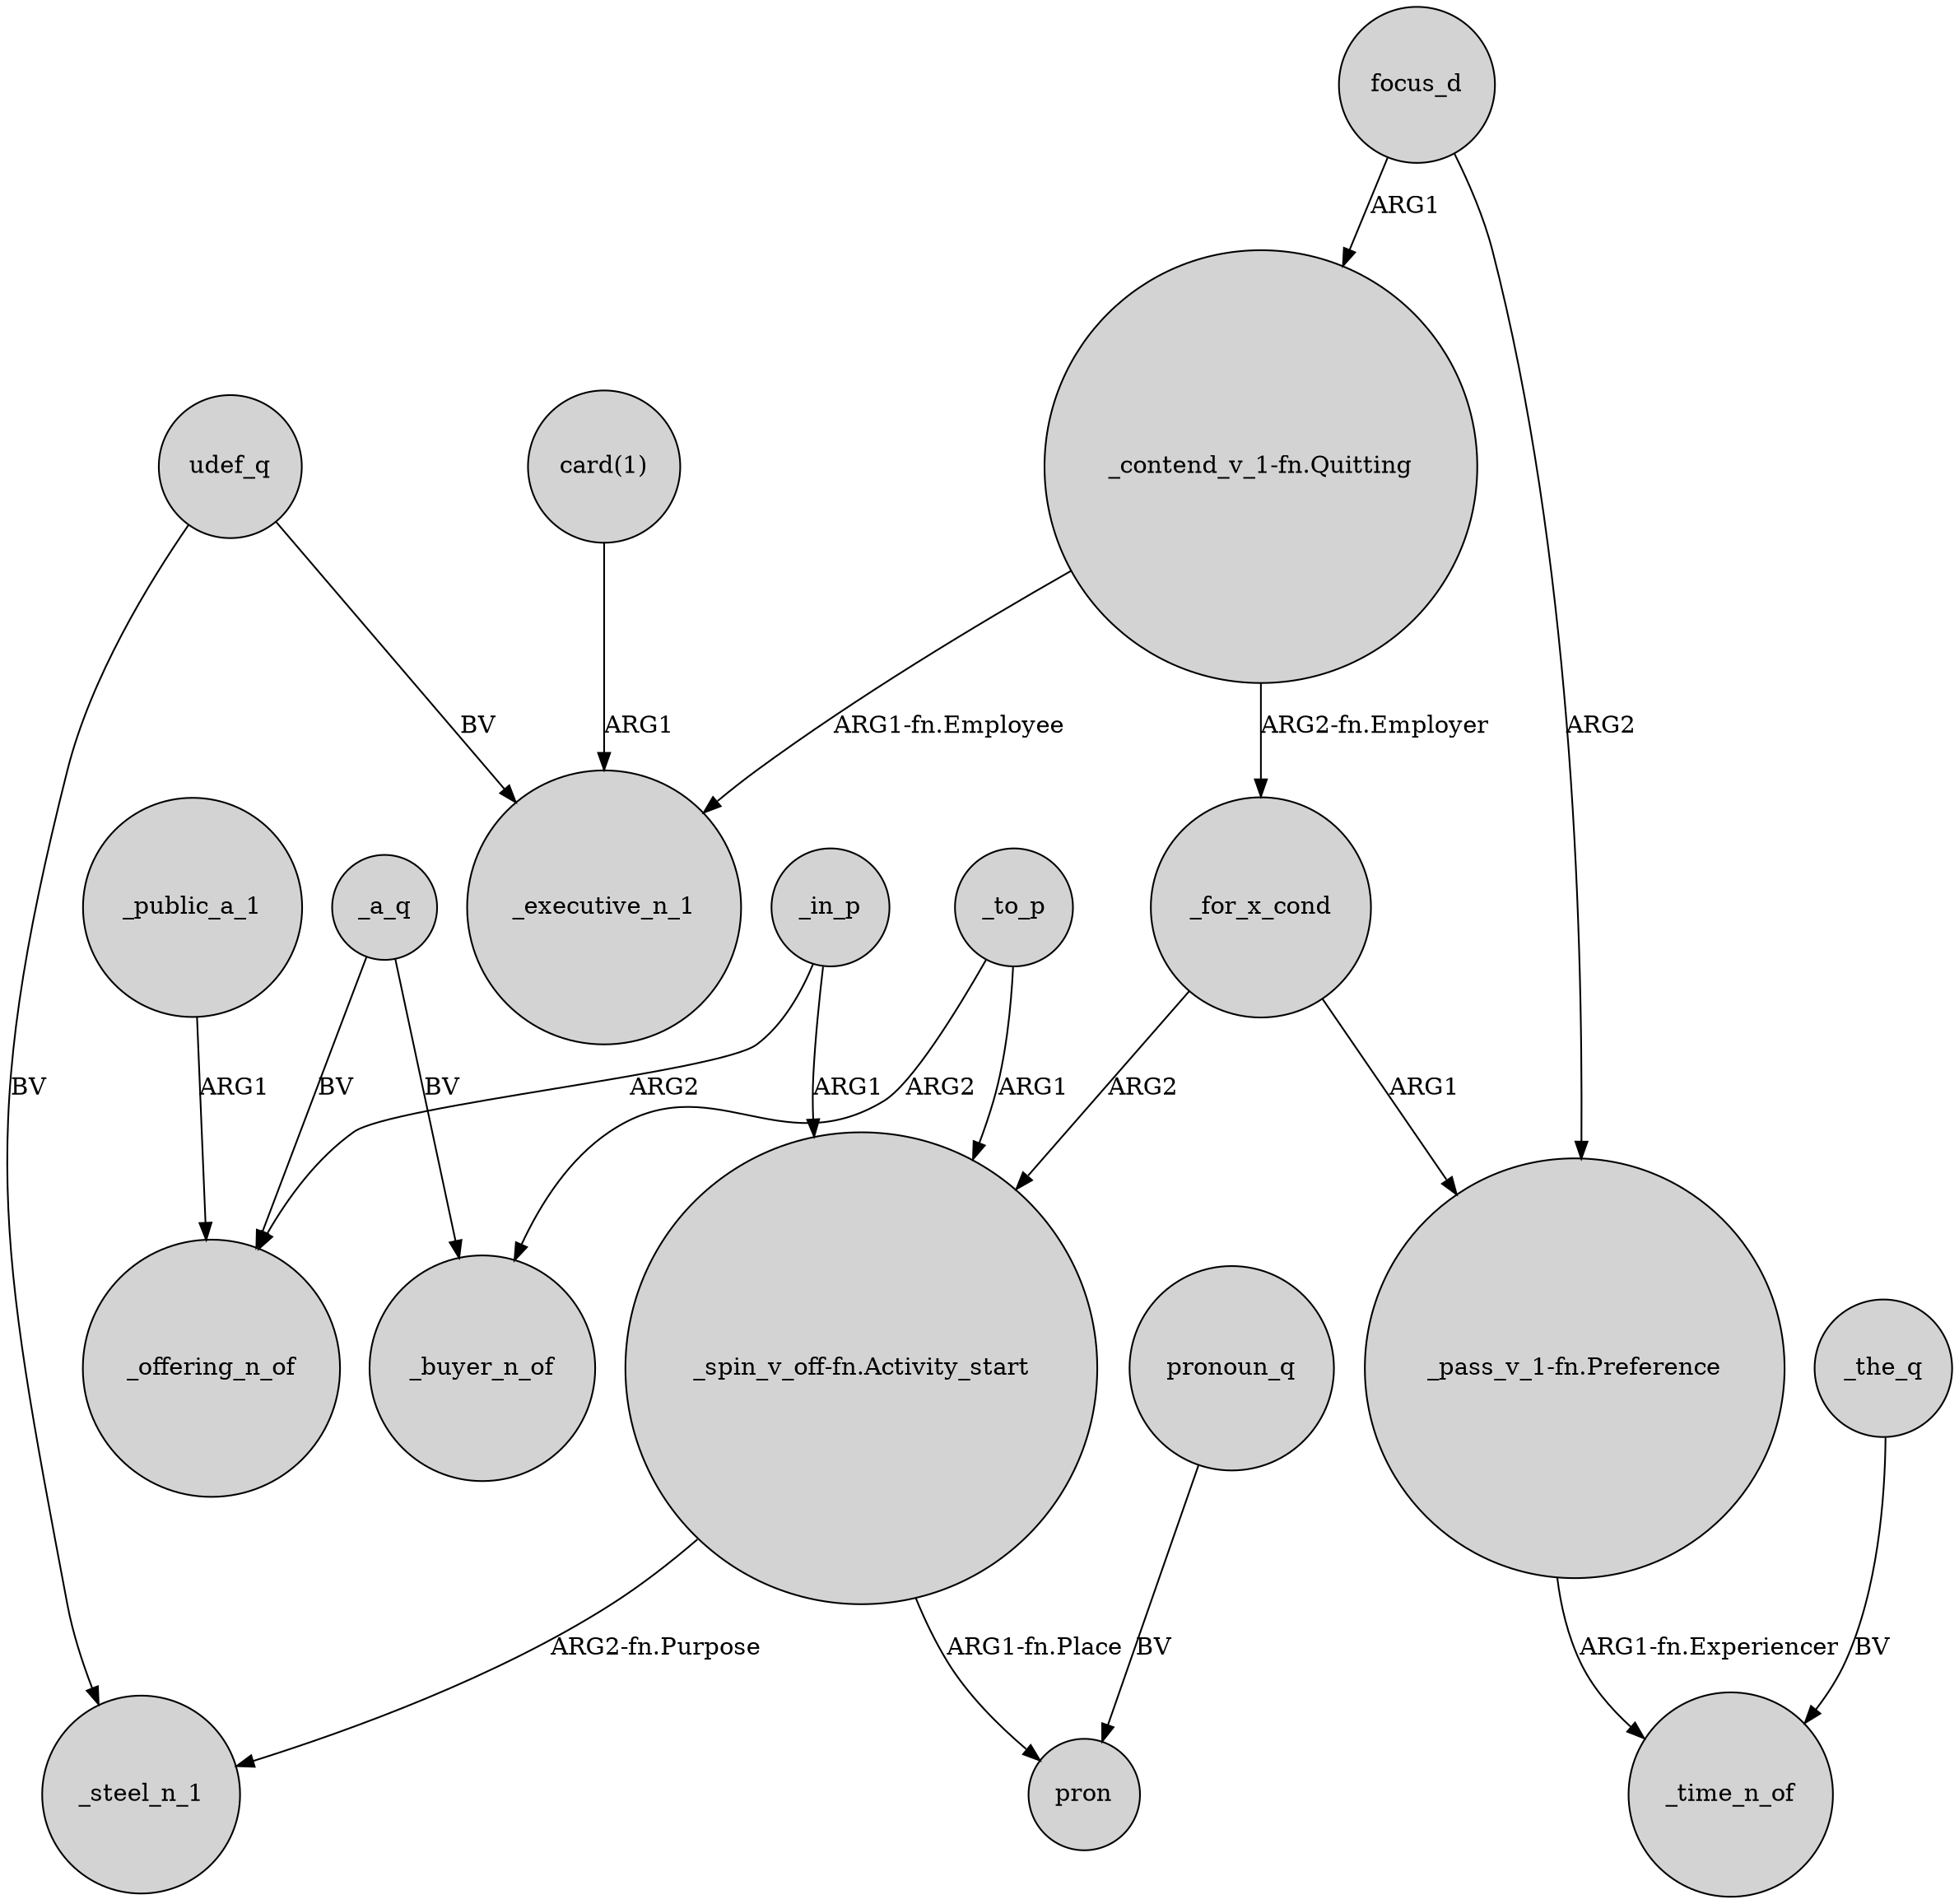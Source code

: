 digraph {
	node [shape=circle style=filled]
	_a_q -> _offering_n_of [label=BV]
	_to_p -> "_spin_v_off-fn.Activity_start" [label=ARG1]
	focus_d -> "_contend_v_1-fn.Quitting" [label=ARG1]
	_in_p -> _offering_n_of [label=ARG2]
	_to_p -> _buyer_n_of [label=ARG2]
	"_spin_v_off-fn.Activity_start" -> _steel_n_1 [label="ARG2-fn.Purpose"]
	_for_x_cond -> "_spin_v_off-fn.Activity_start" [label=ARG2]
	udef_q -> _steel_n_1 [label=BV]
	"_contend_v_1-fn.Quitting" -> _for_x_cond [label="ARG2-fn.Employer"]
	pronoun_q -> pron [label=BV]
	_a_q -> _buyer_n_of [label=BV]
	udef_q -> _executive_n_1 [label=BV]
	"_spin_v_off-fn.Activity_start" -> pron [label="ARG1-fn.Place"]
	_in_p -> "_spin_v_off-fn.Activity_start" [label=ARG1]
	_the_q -> _time_n_of [label=BV]
	_for_x_cond -> "_pass_v_1-fn.Preference" [label=ARG1]
	_public_a_1 -> _offering_n_of [label=ARG1]
	"_contend_v_1-fn.Quitting" -> _executive_n_1 [label="ARG1-fn.Employee"]
	"_pass_v_1-fn.Preference" -> _time_n_of [label="ARG1-fn.Experiencer"]
	"card(1)" -> _executive_n_1 [label=ARG1]
	focus_d -> "_pass_v_1-fn.Preference" [label=ARG2]
}
